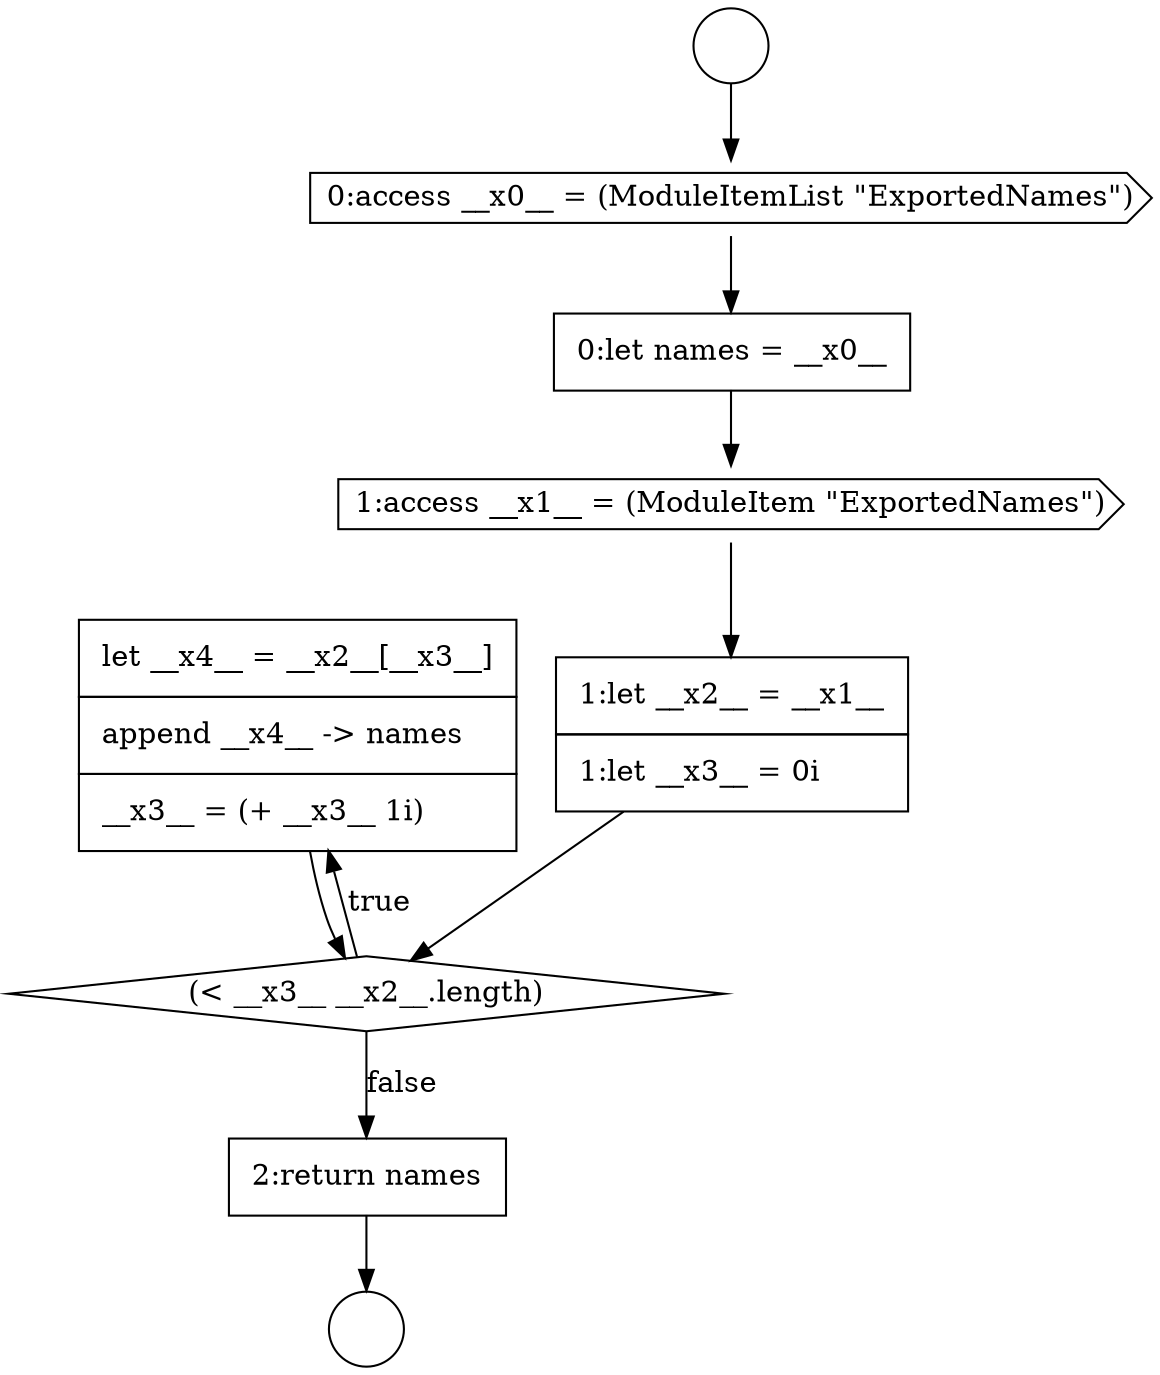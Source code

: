 digraph {
  node9180 [shape=none, margin=0, label=<<font color="black">
    <table border="0" cellborder="1" cellspacing="0" cellpadding="10">
      <tr><td align="left">let __x4__ = __x2__[__x3__]</td></tr>
      <tr><td align="left">append __x4__ -&gt; names</td></tr>
      <tr><td align="left">__x3__ = (+ __x3__ 1i)</td></tr>
    </table>
  </font>> color="black" fillcolor="white" style=filled]
  node9175 [shape=cds, label=<<font color="black">0:access __x0__ = (ModuleItemList &quot;ExportedNames&quot;)</font>> color="black" fillcolor="white" style=filled]
  node9177 [shape=cds, label=<<font color="black">1:access __x1__ = (ModuleItem &quot;ExportedNames&quot;)</font>> color="black" fillcolor="white" style=filled]
  node9176 [shape=none, margin=0, label=<<font color="black">
    <table border="0" cellborder="1" cellspacing="0" cellpadding="10">
      <tr><td align="left">0:let names = __x0__</td></tr>
    </table>
  </font>> color="black" fillcolor="white" style=filled]
  node9181 [shape=none, margin=0, label=<<font color="black">
    <table border="0" cellborder="1" cellspacing="0" cellpadding="10">
      <tr><td align="left">2:return names</td></tr>
    </table>
  </font>> color="black" fillcolor="white" style=filled]
  node9178 [shape=none, margin=0, label=<<font color="black">
    <table border="0" cellborder="1" cellspacing="0" cellpadding="10">
      <tr><td align="left">1:let __x2__ = __x1__</td></tr>
      <tr><td align="left">1:let __x3__ = 0i</td></tr>
    </table>
  </font>> color="black" fillcolor="white" style=filled]
  node9174 [shape=circle label=" " color="black" fillcolor="white" style=filled]
  node9179 [shape=diamond, label=<<font color="black">(&lt; __x3__ __x2__.length)</font>> color="black" fillcolor="white" style=filled]
  node9173 [shape=circle label=" " color="black" fillcolor="white" style=filled]
  node9173 -> node9175 [ color="black"]
  node9176 -> node9177 [ color="black"]
  node9178 -> node9179 [ color="black"]
  node9180 -> node9179 [ color="black"]
  node9181 -> node9174 [ color="black"]
  node9177 -> node9178 [ color="black"]
  node9179 -> node9180 [label=<<font color="black">true</font>> color="black"]
  node9179 -> node9181 [label=<<font color="black">false</font>> color="black"]
  node9175 -> node9176 [ color="black"]
}
